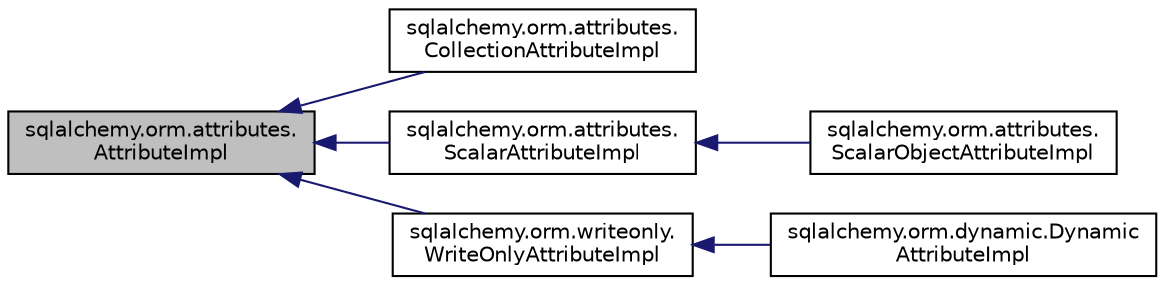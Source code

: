 digraph "sqlalchemy.orm.attributes.AttributeImpl"
{
 // LATEX_PDF_SIZE
  edge [fontname="Helvetica",fontsize="10",labelfontname="Helvetica",labelfontsize="10"];
  node [fontname="Helvetica",fontsize="10",shape=record];
  rankdir="LR";
  Node1 [label="sqlalchemy.orm.attributes.\lAttributeImpl",height=0.2,width=0.4,color="black", fillcolor="grey75", style="filled", fontcolor="black",tooltip=" "];
  Node1 -> Node2 [dir="back",color="midnightblue",fontsize="10",style="solid",fontname="Helvetica"];
  Node2 [label="sqlalchemy.orm.attributes.\lCollectionAttributeImpl",height=0.2,width=0.4,color="black", fillcolor="white", style="filled",URL="$classsqlalchemy_1_1orm_1_1attributes_1_1CollectionAttributeImpl.html",tooltip=" "];
  Node1 -> Node3 [dir="back",color="midnightblue",fontsize="10",style="solid",fontname="Helvetica"];
  Node3 [label="sqlalchemy.orm.attributes.\lScalarAttributeImpl",height=0.2,width=0.4,color="black", fillcolor="white", style="filled",URL="$classsqlalchemy_1_1orm_1_1attributes_1_1ScalarAttributeImpl.html",tooltip=" "];
  Node3 -> Node4 [dir="back",color="midnightblue",fontsize="10",style="solid",fontname="Helvetica"];
  Node4 [label="sqlalchemy.orm.attributes.\lScalarObjectAttributeImpl",height=0.2,width=0.4,color="black", fillcolor="white", style="filled",URL="$classsqlalchemy_1_1orm_1_1attributes_1_1ScalarObjectAttributeImpl.html",tooltip=" "];
  Node1 -> Node5 [dir="back",color="midnightblue",fontsize="10",style="solid",fontname="Helvetica"];
  Node5 [label="sqlalchemy.orm.writeonly.\lWriteOnlyAttributeImpl",height=0.2,width=0.4,color="black", fillcolor="white", style="filled",URL="$classsqlalchemy_1_1orm_1_1writeonly_1_1WriteOnlyAttributeImpl.html",tooltip=" "];
  Node5 -> Node6 [dir="back",color="midnightblue",fontsize="10",style="solid",fontname="Helvetica"];
  Node6 [label="sqlalchemy.orm.dynamic.Dynamic\lAttributeImpl",height=0.2,width=0.4,color="black", fillcolor="white", style="filled",URL="$classsqlalchemy_1_1orm_1_1dynamic_1_1DynamicAttributeImpl.html",tooltip=" "];
}
